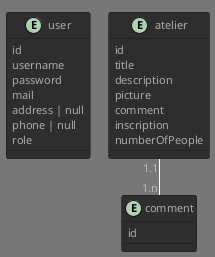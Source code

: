 @startuml
!pragma layout smetana
!theme reddress-darkorange

entity user {
    id
    username
    password
    mail
    address | null
    phone | null
    role
}

entity atelier {
    id
    title
    description
    picture
    comment
    inscription
    numberOfPeople
}

entity comment {
    id
}

atelier "1.1" -- "1.n" comment

@enduml